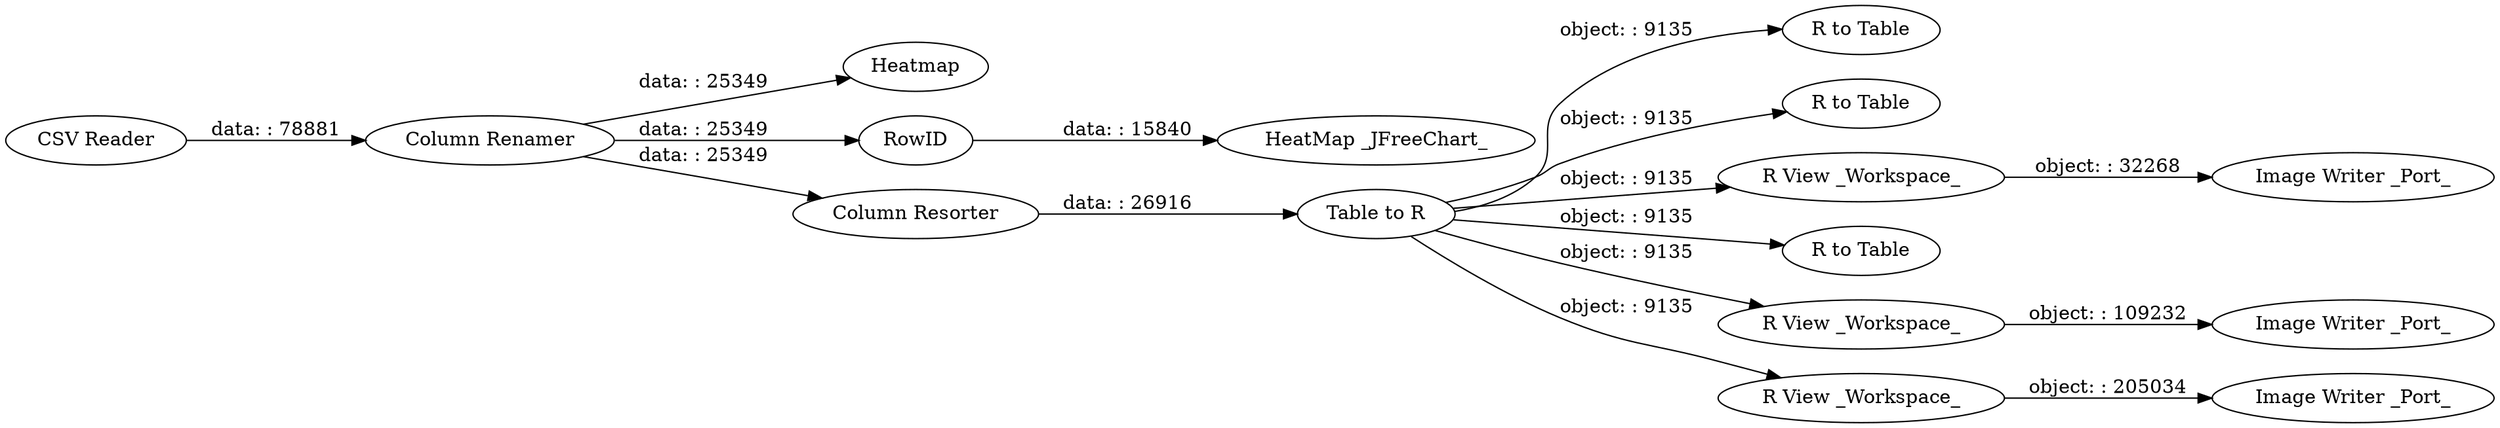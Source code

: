 digraph {
	"-6460257854394539827_194" [label="Image Writer _Port_"]
	"-6460257854394539827_170" [label="R to Table"]
	"-6460257854394539827_172" [label="R to Table"]
	"-6460257854394539827_188" [label="R View _Workspace_"]
	"-6460257854394539827_173" [label="R to Table"]
	"-6460257854394539827_4" [label=Heatmap]
	"-6460257854394539827_185" [label="R View _Workspace_"]
	"-6460257854394539827_3" [label="HeatMap _JFreeChart_"]
	"-6460257854394539827_168" [label=RowID]
	"-6460257854394539827_169" [label="Column Resorter"]
	"-6460257854394539827_195" [label="Column Renamer"]
	"-6460257854394539827_167" [label="Table to R"]
	"-6460257854394539827_189" [label="Image Writer _Port_"]
	"-6460257854394539827_191" [label="CSV Reader"]
	"-6460257854394539827_193" [label="Image Writer _Port_"]
	"-6460257854394539827_131" [label="R View _Workspace_"]
	"-6460257854394539827_185" -> "-6460257854394539827_193" [label="object: : 109232"]
	"-6460257854394539827_168" -> "-6460257854394539827_3" [label="data: : 15840"]
	"-6460257854394539827_195" -> "-6460257854394539827_4" [label="data: : 25349"]
	"-6460257854394539827_195" -> "-6460257854394539827_168" [label="data: : 25349"]
	"-6460257854394539827_169" -> "-6460257854394539827_167" [label="data: : 26916"]
	"-6460257854394539827_167" -> "-6460257854394539827_172" [label="object: : 9135"]
	"-6460257854394539827_167" -> "-6460257854394539827_131" [label="object: : 9135"]
	"-6460257854394539827_167" -> "-6460257854394539827_188" [label="object: : 9135"]
	"-6460257854394539827_167" -> "-6460257854394539827_173" [label="object: : 9135"]
	"-6460257854394539827_167" -> "-6460257854394539827_170" [label="object: : 9135"]
	"-6460257854394539827_188" -> "-6460257854394539827_194" [label="object: : 32268"]
	"-6460257854394539827_131" -> "-6460257854394539827_189" [label="object: : 205034"]
	"-6460257854394539827_191" -> "-6460257854394539827_195" [label="data: : 78881"]
	"-6460257854394539827_195" -> "-6460257854394539827_169" [label="data: : 25349"]
	"-6460257854394539827_167" -> "-6460257854394539827_185" [label="object: : 9135"]
	rankdir=LR
}
